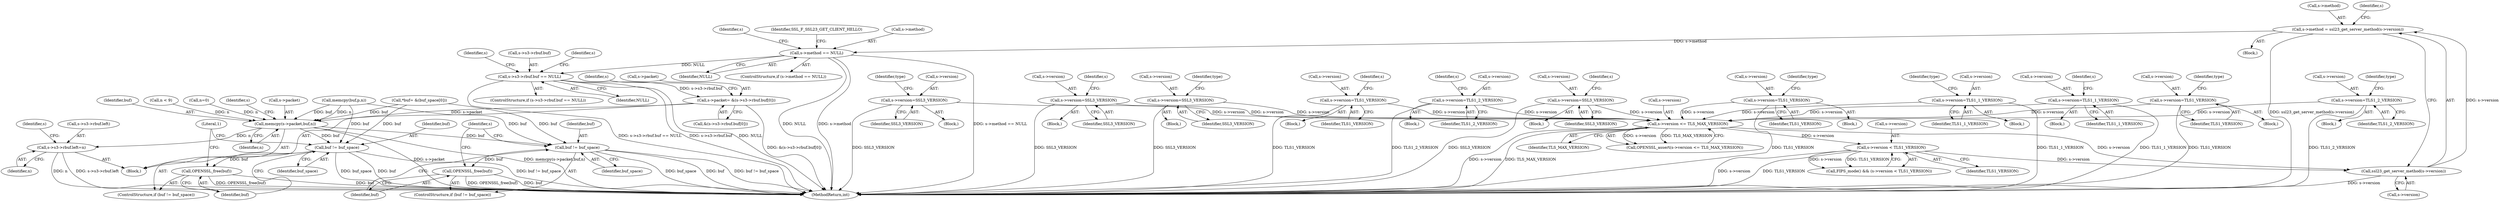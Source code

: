 digraph "1_openssl_6ce9687b5aba5391fc0de50e18779eb676d0e04d@del" {
"1001076" [label="(Call,s->method == NULL)"];
"1001067" [label="(Call,s->method = ssl23_get_server_method(s->version))"];
"1001071" [label="(Call,ssl23_get_server_method(s->version))"];
"1000689" [label="(Call,s->version <= TLS_MAX_VERSION)"];
"1000606" [label="(Call,s->version=SSL3_VERSION)"];
"1000375" [label="(Call,s->version=SSL3_VERSION)"];
"1000588" [label="(Call,s->version=SSL3_VERSION)"];
"1000356" [label="(Call,s->version=TLS1_VERSION)"];
"1000312" [label="(Call,s->version=TLS1_2_VERSION)"];
"1000406" [label="(Call,s->version=SSL3_VERSION)"];
"1000623" [label="(Call,s->version=TLS1_VERSION)"];
"1000554" [label="(Call,s->version=TLS1_1_VERSION)"];
"1000337" [label="(Call,s->version=TLS1_1_VERSION)"];
"1000571" [label="(Call,s->version=TLS1_VERSION)"];
"1000531" [label="(Call,s->version=TLS1_2_VERSION)"];
"1000697" [label="(Call,s->version < TLS1_VERSION)"];
"1001108" [label="(Call,s->s3->rbuf.buf == NULL)"];
"1001122" [label="(Call,s->packet= &(s->s3->rbuf.buf[0]))"];
"1001136" [label="(Call,memcpy(s->packet,buf,n))"];
"1001142" [label="(Call,s->s3->rbuf.left=n)"];
"1001226" [label="(Call,buf != buf_space)"];
"1001229" [label="(Call,OPENSSL_free(buf))"];
"1001236" [label="(Call,buf != buf_space)"];
"1001239" [label="(Call,OPENSSL_free(buf))"];
"1000410" [label="(Identifier,SSL3_VERSION)"];
"1000336" [label="(Block,)"];
"1001146" [label="(Identifier,s)"];
"1000577" [label="(Identifier,type)"];
"1000690" [label="(Call,s->version)"];
"1000570" [label="(Block,)"];
"1000629" [label="(Identifier,type)"];
"1001080" [label="(Identifier,NULL)"];
"1000313" [label="(Call,s->version)"];
"1001126" [label="(Call,&(s->s3->rbuf.buf[0]))"];
"1000588" [label="(Call,s->version=SSL3_VERSION)"];
"1001239" [label="(Call,OPENSSL_free(buf))"];
"1000341" [label="(Identifier,TLS1_1_VERSION)"];
"1000152" [label="(Call,*buf= &(buf_space[0]))"];
"1001122" [label="(Call,s->packet= &(s->s3->rbuf.buf[0]))"];
"1000698" [label="(Call,s->version)"];
"1001225" [label="(ControlStructure,if (buf != buf_space))"];
"1001071" [label="(Call,ssl23_get_server_method(s->version))"];
"1001107" [label="(ControlStructure,if (s->s3->rbuf.buf == NULL))"];
"1001137" [label="(Call,s->packet)"];
"1000697" [label="(Call,s->version < TLS1_VERSION)"];
"1000607" [label="(Call,s->version)"];
"1001096" [label="(Block,)"];
"1001067" [label="(Call,s->method = ssl23_get_server_method(s->version))"];
"1001138" [label="(Identifier,s)"];
"1001155" [label="(Identifier,s)"];
"1001123" [label="(Call,s->packet)"];
"1000355" [label="(Block,)"];
"1001243" [label="(Literal,1)"];
"1000555" [label="(Call,s->version)"];
"1000531" [label="(Call,s->version=TLS1_2_VERSION)"];
"1000363" [label="(Identifier,s)"];
"1000356" [label="(Call,s->version=TLS1_VERSION)"];
"1000605" [label="(Block,)"];
"1000405" [label="(Block,)"];
"1000382" [label="(Identifier,s)"];
"1001124" [label="(Identifier,s)"];
"1000701" [label="(Identifier,TLS1_VERSION)"];
"1000610" [label="(Identifier,SSL3_VERSION)"];
"1001068" [label="(Call,s->method)"];
"1000337" [label="(Call,s->version=TLS1_1_VERSION)"];
"1000624" [label="(Call,s->version)"];
"1000553" [label="(Block,)"];
"1001235" [label="(ControlStructure,if (buf != buf_space))"];
"1001240" [label="(Identifier,buf)"];
"1000622" [label="(Block,)"];
"1000572" [label="(Call,s->version)"];
"1001066" [label="(Block,)"];
"1000560" [label="(Identifier,type)"];
"1000558" [label="(Identifier,TLS1_1_VERSION)"];
"1000374" [label="(Block,)"];
"1001072" [label="(Call,s->version)"];
"1000360" [label="(Identifier,TLS1_VERSION)"];
"1001140" [label="(Identifier,buf)"];
"1000695" [label="(Call,FIPS_mode() && (s->version < TLS1_VERSION))"];
"1001227" [label="(Identifier,buf)"];
"1000554" [label="(Call,s->version=TLS1_1_VERSION)"];
"1001116" [label="(Identifier,NULL)"];
"1001143" [label="(Call,s->s3->rbuf.left)"];
"1001120" [label="(Identifier,s)"];
"1000592" [label="(Identifier,SSL3_VERSION)"];
"1001083" [label="(Identifier,SSL_F_SSL23_GET_CLIENT_HELLO)"];
"1001233" [label="(Identifier,s)"];
"1000623" [label="(Call,s->version=TLS1_VERSION)"];
"1001237" [label="(Identifier,buf)"];
"1000530" [label="(Block,)"];
"1001076" [label="(Call,s->method == NULL)"];
"1000532" [label="(Call,s->version)"];
"1000594" [label="(Identifier,type)"];
"1001136" [label="(Call,memcpy(s->packet,buf,n))"];
"1000376" [label="(Call,s->version)"];
"1000575" [label="(Identifier,TLS1_VERSION)"];
"1001141" [label="(Identifier,n)"];
"1001150" [label="(Identifier,n)"];
"1000379" [label="(Identifier,SSL3_VERSION)"];
"1000612" [label="(Identifier,type)"];
"1000344" [label="(Identifier,s)"];
"1001230" [label="(Identifier,buf)"];
"1000627" [label="(Identifier,TLS1_VERSION)"];
"1000606" [label="(Call,s->version=SSL3_VERSION)"];
"1000375" [label="(Call,s->version=SSL3_VERSION)"];
"1000571" [label="(Call,s->version=TLS1_VERSION)"];
"1000535" [label="(Identifier,TLS1_2_VERSION)"];
"1000312" [label="(Call,s->version=TLS1_2_VERSION)"];
"1001238" [label="(Identifier,buf_space)"];
"1000587" [label="(Block,)"];
"1001077" [label="(Call,s->method)"];
"1001229" [label="(Call,OPENSSL_free(buf))"];
"1001075" [label="(ControlStructure,if (s->method == NULL))"];
"1001078" [label="(Identifier,s)"];
"1000357" [label="(Call,s->version)"];
"1000693" [label="(Identifier,TLS_MAX_VERSION)"];
"1000413" [label="(Identifier,s)"];
"1000338" [label="(Call,s->version)"];
"1001142" [label="(Call,s->s3->rbuf.left=n)"];
"1000319" [label="(Identifier,s)"];
"1000761" [label="(Call,n < 9)"];
"1001089" [label="(Identifier,s)"];
"1001108" [label="(Call,s->s3->rbuf.buf == NULL)"];
"1001236" [label="(Call,buf != buf_space)"];
"1000407" [label="(Call,s->version)"];
"1000537" [label="(Identifier,type)"];
"1001244" [label="(MethodReturn,int)"];
"1000688" [label="(Call,OPENSSL_assert(s->version <= TLS_MAX_VERSION))"];
"1000406" [label="(Call,s->version=SSL3_VERSION)"];
"1001109" [label="(Call,s->s3->rbuf.buf)"];
"1000316" [label="(Identifier,TLS1_2_VERSION)"];
"1001226" [label="(Call,buf != buf_space)"];
"1000167" [label="(Call,n=0)"];
"1000589" [label="(Call,s->version)"];
"1000311" [label="(Block,)"];
"1000215" [label="(Call,memcpy(buf,p,n))"];
"1000689" [label="(Call,s->version <= TLS_MAX_VERSION)"];
"1001228" [label="(Identifier,buf_space)"];
"1001076" -> "1001075"  [label="AST: "];
"1001076" -> "1001080"  [label="CFG: "];
"1001077" -> "1001076"  [label="AST: "];
"1001080" -> "1001076"  [label="AST: "];
"1001083" -> "1001076"  [label="CFG: "];
"1001089" -> "1001076"  [label="CFG: "];
"1001076" -> "1001244"  [label="DDG: NULL"];
"1001076" -> "1001244"  [label="DDG: s->method"];
"1001076" -> "1001244"  [label="DDG: s->method == NULL"];
"1001067" -> "1001076"  [label="DDG: s->method"];
"1001076" -> "1001108"  [label="DDG: NULL"];
"1001067" -> "1001066"  [label="AST: "];
"1001067" -> "1001071"  [label="CFG: "];
"1001068" -> "1001067"  [label="AST: "];
"1001071" -> "1001067"  [label="AST: "];
"1001078" -> "1001067"  [label="CFG: "];
"1001067" -> "1001244"  [label="DDG: ssl23_get_server_method(s->version)"];
"1001071" -> "1001067"  [label="DDG: s->version"];
"1001071" -> "1001072"  [label="CFG: "];
"1001072" -> "1001071"  [label="AST: "];
"1001071" -> "1001244"  [label="DDG: s->version"];
"1000689" -> "1001071"  [label="DDG: s->version"];
"1000697" -> "1001071"  [label="DDG: s->version"];
"1000689" -> "1000688"  [label="AST: "];
"1000689" -> "1000693"  [label="CFG: "];
"1000690" -> "1000689"  [label="AST: "];
"1000693" -> "1000689"  [label="AST: "];
"1000688" -> "1000689"  [label="CFG: "];
"1000689" -> "1001244"  [label="DDG: TLS_MAX_VERSION"];
"1000689" -> "1001244"  [label="DDG: s->version"];
"1000689" -> "1000688"  [label="DDG: s->version"];
"1000689" -> "1000688"  [label="DDG: TLS_MAX_VERSION"];
"1000606" -> "1000689"  [label="DDG: s->version"];
"1000375" -> "1000689"  [label="DDG: s->version"];
"1000588" -> "1000689"  [label="DDG: s->version"];
"1000356" -> "1000689"  [label="DDG: s->version"];
"1000312" -> "1000689"  [label="DDG: s->version"];
"1000406" -> "1000689"  [label="DDG: s->version"];
"1000623" -> "1000689"  [label="DDG: s->version"];
"1000554" -> "1000689"  [label="DDG: s->version"];
"1000337" -> "1000689"  [label="DDG: s->version"];
"1000571" -> "1000689"  [label="DDG: s->version"];
"1000531" -> "1000689"  [label="DDG: s->version"];
"1000689" -> "1000697"  [label="DDG: s->version"];
"1000606" -> "1000605"  [label="AST: "];
"1000606" -> "1000610"  [label="CFG: "];
"1000607" -> "1000606"  [label="AST: "];
"1000610" -> "1000606"  [label="AST: "];
"1000612" -> "1000606"  [label="CFG: "];
"1000606" -> "1001244"  [label="DDG: SSL3_VERSION"];
"1000375" -> "1000374"  [label="AST: "];
"1000375" -> "1000379"  [label="CFG: "];
"1000376" -> "1000375"  [label="AST: "];
"1000379" -> "1000375"  [label="AST: "];
"1000382" -> "1000375"  [label="CFG: "];
"1000375" -> "1001244"  [label="DDG: SSL3_VERSION"];
"1000588" -> "1000587"  [label="AST: "];
"1000588" -> "1000592"  [label="CFG: "];
"1000589" -> "1000588"  [label="AST: "];
"1000592" -> "1000588"  [label="AST: "];
"1000594" -> "1000588"  [label="CFG: "];
"1000588" -> "1001244"  [label="DDG: SSL3_VERSION"];
"1000356" -> "1000355"  [label="AST: "];
"1000356" -> "1000360"  [label="CFG: "];
"1000357" -> "1000356"  [label="AST: "];
"1000360" -> "1000356"  [label="AST: "];
"1000363" -> "1000356"  [label="CFG: "];
"1000356" -> "1001244"  [label="DDG: TLS1_VERSION"];
"1000312" -> "1000311"  [label="AST: "];
"1000312" -> "1000316"  [label="CFG: "];
"1000313" -> "1000312"  [label="AST: "];
"1000316" -> "1000312"  [label="AST: "];
"1000319" -> "1000312"  [label="CFG: "];
"1000312" -> "1001244"  [label="DDG: TLS1_2_VERSION"];
"1000406" -> "1000405"  [label="AST: "];
"1000406" -> "1000410"  [label="CFG: "];
"1000407" -> "1000406"  [label="AST: "];
"1000410" -> "1000406"  [label="AST: "];
"1000413" -> "1000406"  [label="CFG: "];
"1000406" -> "1001244"  [label="DDG: SSL3_VERSION"];
"1000623" -> "1000622"  [label="AST: "];
"1000623" -> "1000627"  [label="CFG: "];
"1000624" -> "1000623"  [label="AST: "];
"1000627" -> "1000623"  [label="AST: "];
"1000629" -> "1000623"  [label="CFG: "];
"1000623" -> "1001244"  [label="DDG: TLS1_VERSION"];
"1000554" -> "1000553"  [label="AST: "];
"1000554" -> "1000558"  [label="CFG: "];
"1000555" -> "1000554"  [label="AST: "];
"1000558" -> "1000554"  [label="AST: "];
"1000560" -> "1000554"  [label="CFG: "];
"1000554" -> "1001244"  [label="DDG: TLS1_1_VERSION"];
"1000337" -> "1000336"  [label="AST: "];
"1000337" -> "1000341"  [label="CFG: "];
"1000338" -> "1000337"  [label="AST: "];
"1000341" -> "1000337"  [label="AST: "];
"1000344" -> "1000337"  [label="CFG: "];
"1000337" -> "1001244"  [label="DDG: TLS1_1_VERSION"];
"1000571" -> "1000570"  [label="AST: "];
"1000571" -> "1000575"  [label="CFG: "];
"1000572" -> "1000571"  [label="AST: "];
"1000575" -> "1000571"  [label="AST: "];
"1000577" -> "1000571"  [label="CFG: "];
"1000571" -> "1001244"  [label="DDG: TLS1_VERSION"];
"1000531" -> "1000530"  [label="AST: "];
"1000531" -> "1000535"  [label="CFG: "];
"1000532" -> "1000531"  [label="AST: "];
"1000535" -> "1000531"  [label="AST: "];
"1000537" -> "1000531"  [label="CFG: "];
"1000531" -> "1001244"  [label="DDG: TLS1_2_VERSION"];
"1000697" -> "1000695"  [label="AST: "];
"1000697" -> "1000701"  [label="CFG: "];
"1000698" -> "1000697"  [label="AST: "];
"1000701" -> "1000697"  [label="AST: "];
"1000695" -> "1000697"  [label="CFG: "];
"1000697" -> "1001244"  [label="DDG: TLS1_VERSION"];
"1000697" -> "1001244"  [label="DDG: s->version"];
"1000697" -> "1000695"  [label="DDG: s->version"];
"1000697" -> "1000695"  [label="DDG: TLS1_VERSION"];
"1001108" -> "1001107"  [label="AST: "];
"1001108" -> "1001116"  [label="CFG: "];
"1001109" -> "1001108"  [label="AST: "];
"1001116" -> "1001108"  [label="AST: "];
"1001120" -> "1001108"  [label="CFG: "];
"1001124" -> "1001108"  [label="CFG: "];
"1001108" -> "1001244"  [label="DDG: s->s3->rbuf.buf == NULL"];
"1001108" -> "1001244"  [label="DDG: s->s3->rbuf.buf"];
"1001108" -> "1001244"  [label="DDG: NULL"];
"1001108" -> "1001122"  [label="DDG: s->s3->rbuf.buf"];
"1001122" -> "1001096"  [label="AST: "];
"1001122" -> "1001126"  [label="CFG: "];
"1001123" -> "1001122"  [label="AST: "];
"1001126" -> "1001122"  [label="AST: "];
"1001138" -> "1001122"  [label="CFG: "];
"1001122" -> "1001244"  [label="DDG: &(s->s3->rbuf.buf[0])"];
"1001122" -> "1001136"  [label="DDG: s->packet"];
"1001136" -> "1001096"  [label="AST: "];
"1001136" -> "1001141"  [label="CFG: "];
"1001137" -> "1001136"  [label="AST: "];
"1001140" -> "1001136"  [label="AST: "];
"1001141" -> "1001136"  [label="AST: "];
"1001146" -> "1001136"  [label="CFG: "];
"1001136" -> "1001244"  [label="DDG: s->packet"];
"1001136" -> "1001244"  [label="DDG: memcpy(s->packet,buf,n)"];
"1000215" -> "1001136"  [label="DDG: buf"];
"1000215" -> "1001136"  [label="DDG: n"];
"1000152" -> "1001136"  [label="DDG: buf"];
"1000167" -> "1001136"  [label="DDG: n"];
"1000761" -> "1001136"  [label="DDG: n"];
"1001136" -> "1001142"  [label="DDG: n"];
"1001136" -> "1001226"  [label="DDG: buf"];
"1001136" -> "1001236"  [label="DDG: buf"];
"1001142" -> "1001096"  [label="AST: "];
"1001142" -> "1001150"  [label="CFG: "];
"1001143" -> "1001142"  [label="AST: "];
"1001150" -> "1001142"  [label="AST: "];
"1001155" -> "1001142"  [label="CFG: "];
"1001142" -> "1001244"  [label="DDG: n"];
"1001142" -> "1001244"  [label="DDG: s->s3->rbuf.left"];
"1001226" -> "1001225"  [label="AST: "];
"1001226" -> "1001228"  [label="CFG: "];
"1001227" -> "1001226"  [label="AST: "];
"1001228" -> "1001226"  [label="AST: "];
"1001230" -> "1001226"  [label="CFG: "];
"1001233" -> "1001226"  [label="CFG: "];
"1001226" -> "1001244"  [label="DDG: buf_space"];
"1001226" -> "1001244"  [label="DDG: buf"];
"1001226" -> "1001244"  [label="DDG: buf != buf_space"];
"1000215" -> "1001226"  [label="DDG: buf"];
"1000152" -> "1001226"  [label="DDG: buf"];
"1001226" -> "1001229"  [label="DDG: buf"];
"1001229" -> "1001225"  [label="AST: "];
"1001229" -> "1001230"  [label="CFG: "];
"1001230" -> "1001229"  [label="AST: "];
"1001233" -> "1001229"  [label="CFG: "];
"1001229" -> "1001244"  [label="DDG: OPENSSL_free(buf)"];
"1001229" -> "1001244"  [label="DDG: buf"];
"1001236" -> "1001235"  [label="AST: "];
"1001236" -> "1001238"  [label="CFG: "];
"1001237" -> "1001236"  [label="AST: "];
"1001238" -> "1001236"  [label="AST: "];
"1001240" -> "1001236"  [label="CFG: "];
"1001243" -> "1001236"  [label="CFG: "];
"1001236" -> "1001244"  [label="DDG: buf_space"];
"1001236" -> "1001244"  [label="DDG: buf"];
"1001236" -> "1001244"  [label="DDG: buf != buf_space"];
"1000215" -> "1001236"  [label="DDG: buf"];
"1000152" -> "1001236"  [label="DDG: buf"];
"1001236" -> "1001239"  [label="DDG: buf"];
"1001239" -> "1001235"  [label="AST: "];
"1001239" -> "1001240"  [label="CFG: "];
"1001240" -> "1001239"  [label="AST: "];
"1001243" -> "1001239"  [label="CFG: "];
"1001239" -> "1001244"  [label="DDG: OPENSSL_free(buf)"];
"1001239" -> "1001244"  [label="DDG: buf"];
}
